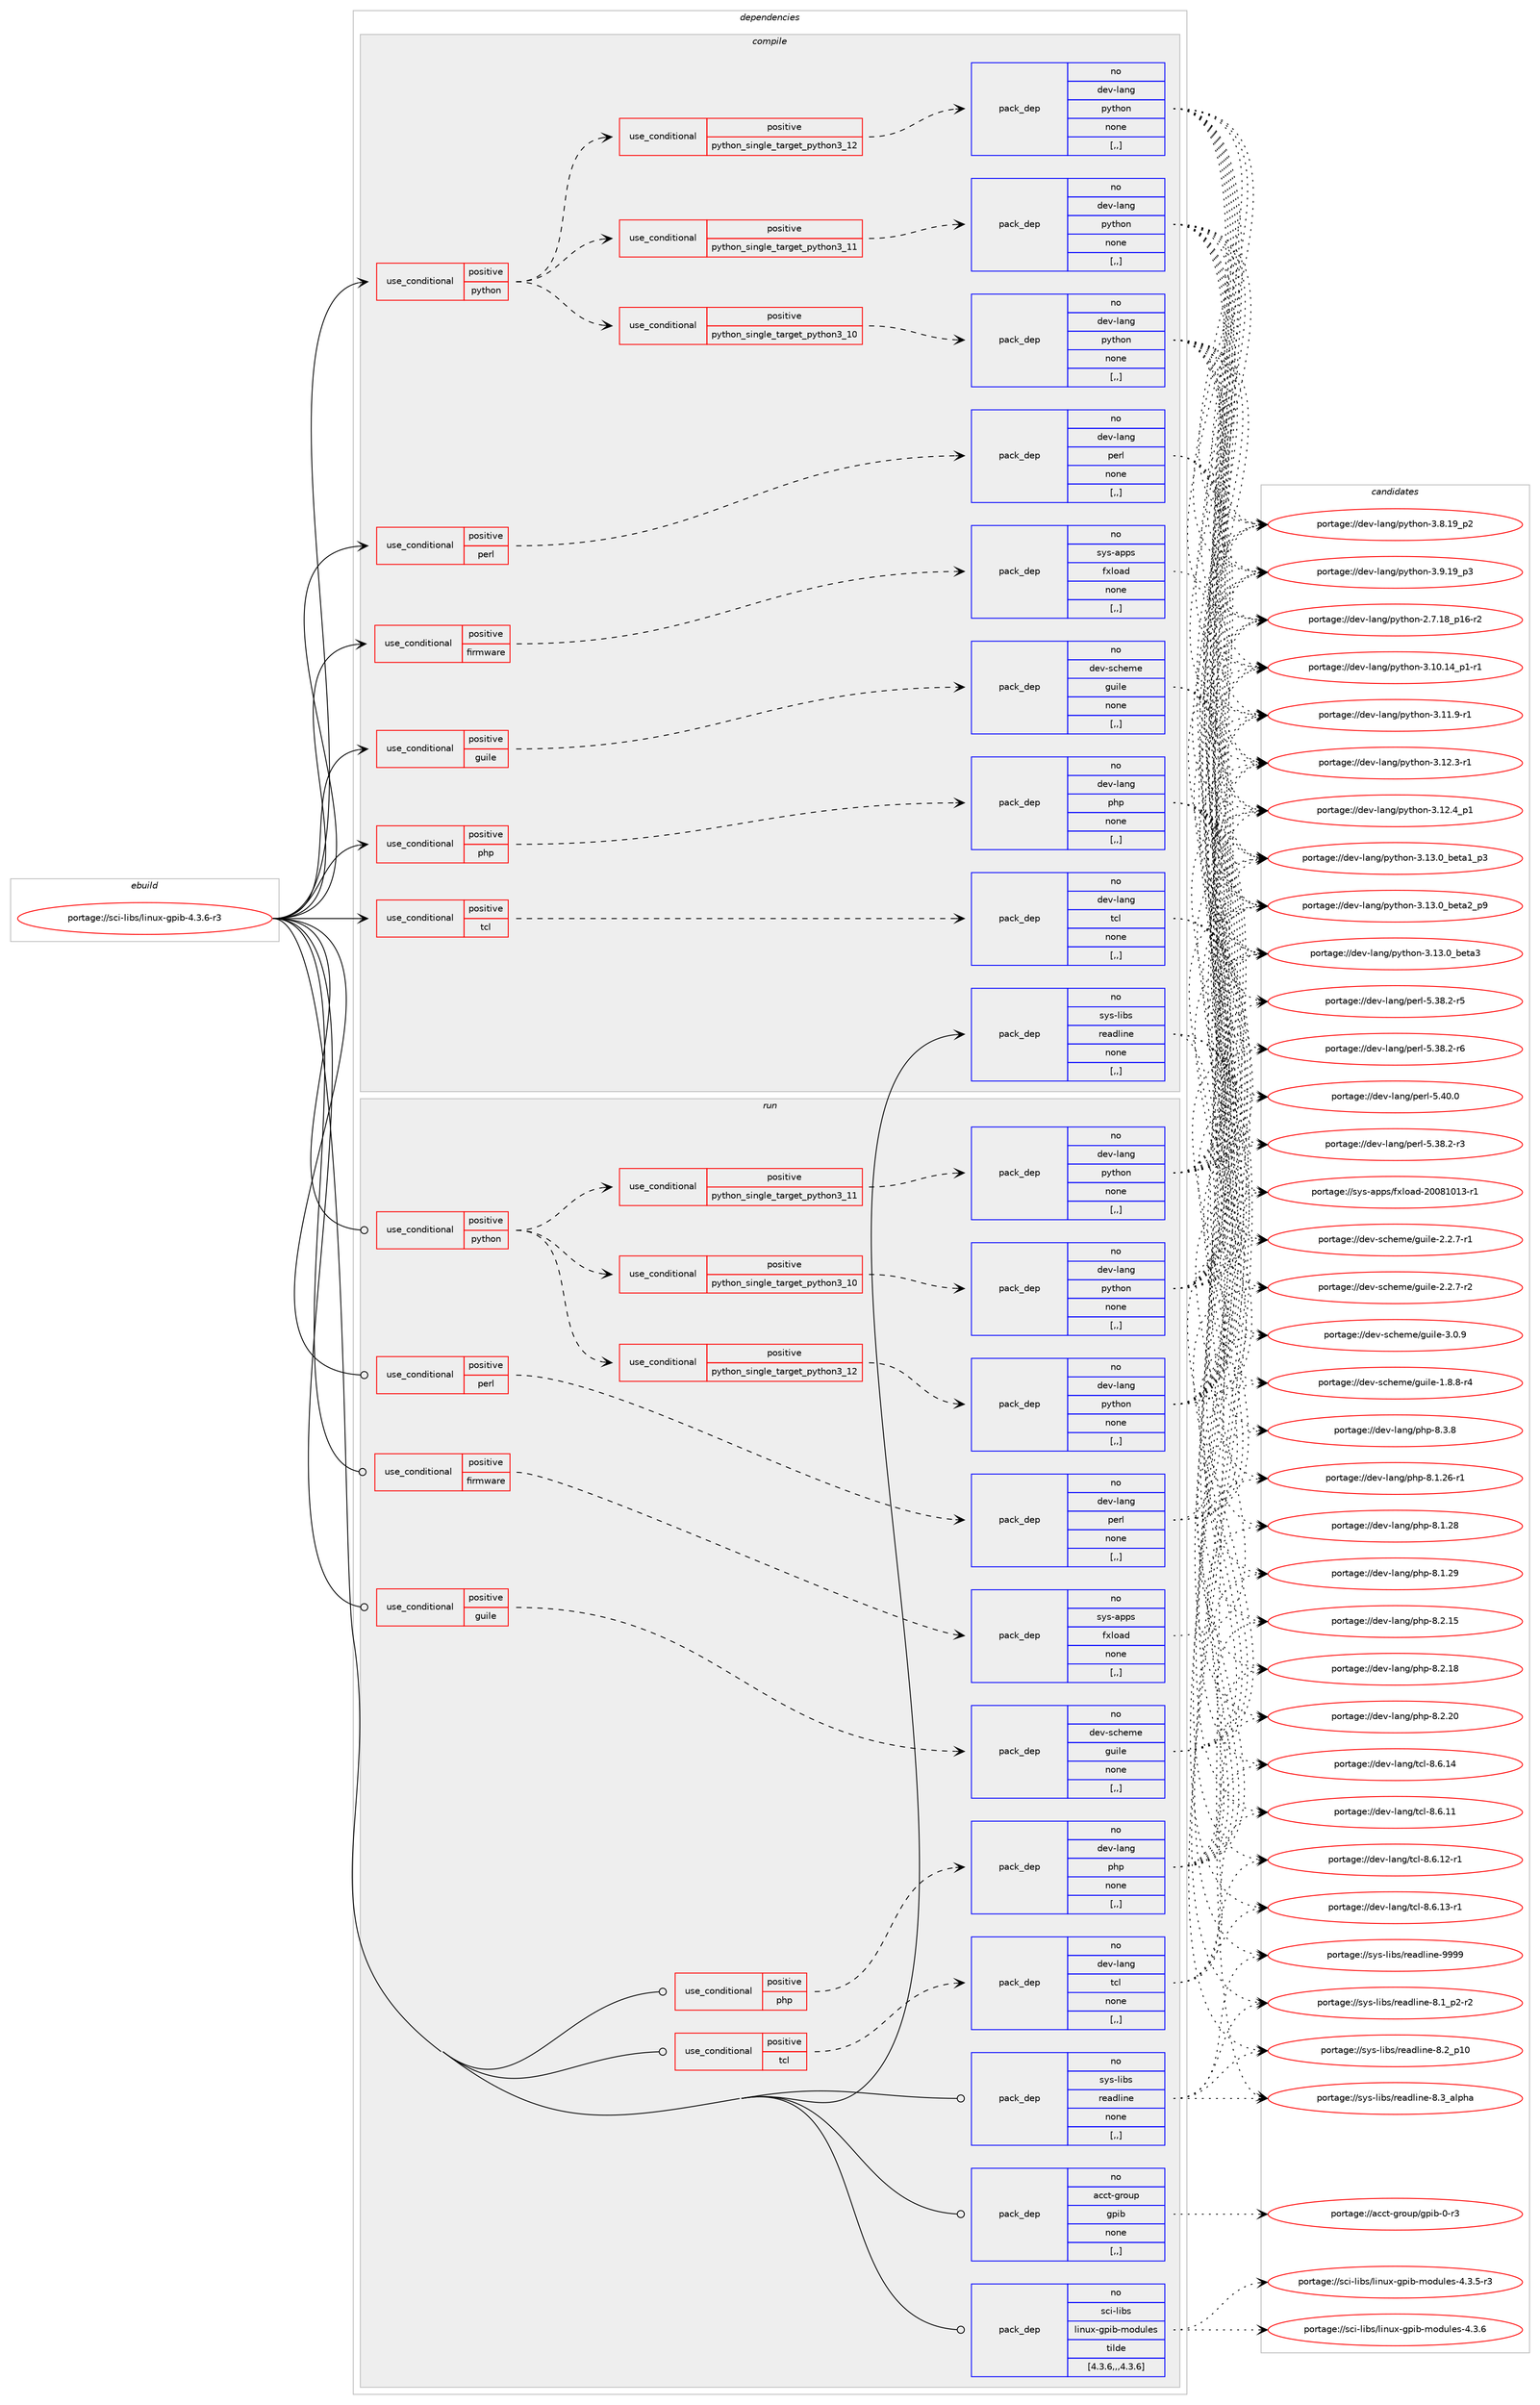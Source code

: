 digraph prolog {

# *************
# Graph options
# *************

newrank=true;
concentrate=true;
compound=true;
graph [rankdir=LR,fontname=Helvetica,fontsize=10,ranksep=1.5];#, ranksep=2.5, nodesep=0.2];
edge  [arrowhead=vee];
node  [fontname=Helvetica,fontsize=10];

# **********
# The ebuild
# **********

subgraph cluster_leftcol {
color=gray;
rank=same;
label=<<i>ebuild</i>>;
id [label="portage://sci-libs/linux-gpib-4.3.6-r3", color=red, width=4, href="../sci-libs/linux-gpib-4.3.6-r3.svg"];
}

# ****************
# The dependencies
# ****************

subgraph cluster_midcol {
color=gray;
label=<<i>dependencies</i>>;
subgraph cluster_compile {
fillcolor="#eeeeee";
style=filled;
label=<<i>compile</i>>;
subgraph cond104222 {
dependency394201 [label=<<TABLE BORDER="0" CELLBORDER="1" CELLSPACING="0" CELLPADDING="4"><TR><TD ROWSPAN="3" CELLPADDING="10">use_conditional</TD></TR><TR><TD>positive</TD></TR><TR><TD>firmware</TD></TR></TABLE>>, shape=none, color=red];
subgraph pack287174 {
dependency394202 [label=<<TABLE BORDER="0" CELLBORDER="1" CELLSPACING="0" CELLPADDING="4" WIDTH="220"><TR><TD ROWSPAN="6" CELLPADDING="30">pack_dep</TD></TR><TR><TD WIDTH="110">no</TD></TR><TR><TD>sys-apps</TD></TR><TR><TD>fxload</TD></TR><TR><TD>none</TD></TR><TR><TD>[,,]</TD></TR></TABLE>>, shape=none, color=blue];
}
dependency394201:e -> dependency394202:w [weight=20,style="dashed",arrowhead="vee"];
}
id:e -> dependency394201:w [weight=20,style="solid",arrowhead="vee"];
subgraph cond104223 {
dependency394203 [label=<<TABLE BORDER="0" CELLBORDER="1" CELLSPACING="0" CELLPADDING="4"><TR><TD ROWSPAN="3" CELLPADDING="10">use_conditional</TD></TR><TR><TD>positive</TD></TR><TR><TD>guile</TD></TR></TABLE>>, shape=none, color=red];
subgraph pack287175 {
dependency394204 [label=<<TABLE BORDER="0" CELLBORDER="1" CELLSPACING="0" CELLPADDING="4" WIDTH="220"><TR><TD ROWSPAN="6" CELLPADDING="30">pack_dep</TD></TR><TR><TD WIDTH="110">no</TD></TR><TR><TD>dev-scheme</TD></TR><TR><TD>guile</TD></TR><TR><TD>none</TD></TR><TR><TD>[,,]</TD></TR></TABLE>>, shape=none, color=blue];
}
dependency394203:e -> dependency394204:w [weight=20,style="dashed",arrowhead="vee"];
}
id:e -> dependency394203:w [weight=20,style="solid",arrowhead="vee"];
subgraph cond104224 {
dependency394205 [label=<<TABLE BORDER="0" CELLBORDER="1" CELLSPACING="0" CELLPADDING="4"><TR><TD ROWSPAN="3" CELLPADDING="10">use_conditional</TD></TR><TR><TD>positive</TD></TR><TR><TD>perl</TD></TR></TABLE>>, shape=none, color=red];
subgraph pack287176 {
dependency394206 [label=<<TABLE BORDER="0" CELLBORDER="1" CELLSPACING="0" CELLPADDING="4" WIDTH="220"><TR><TD ROWSPAN="6" CELLPADDING="30">pack_dep</TD></TR><TR><TD WIDTH="110">no</TD></TR><TR><TD>dev-lang</TD></TR><TR><TD>perl</TD></TR><TR><TD>none</TD></TR><TR><TD>[,,]</TD></TR></TABLE>>, shape=none, color=blue];
}
dependency394205:e -> dependency394206:w [weight=20,style="dashed",arrowhead="vee"];
}
id:e -> dependency394205:w [weight=20,style="solid",arrowhead="vee"];
subgraph cond104225 {
dependency394207 [label=<<TABLE BORDER="0" CELLBORDER="1" CELLSPACING="0" CELLPADDING="4"><TR><TD ROWSPAN="3" CELLPADDING="10">use_conditional</TD></TR><TR><TD>positive</TD></TR><TR><TD>php</TD></TR></TABLE>>, shape=none, color=red];
subgraph pack287177 {
dependency394208 [label=<<TABLE BORDER="0" CELLBORDER="1" CELLSPACING="0" CELLPADDING="4" WIDTH="220"><TR><TD ROWSPAN="6" CELLPADDING="30">pack_dep</TD></TR><TR><TD WIDTH="110">no</TD></TR><TR><TD>dev-lang</TD></TR><TR><TD>php</TD></TR><TR><TD>none</TD></TR><TR><TD>[,,]</TD></TR></TABLE>>, shape=none, color=blue];
}
dependency394207:e -> dependency394208:w [weight=20,style="dashed",arrowhead="vee"];
}
id:e -> dependency394207:w [weight=20,style="solid",arrowhead="vee"];
subgraph cond104226 {
dependency394209 [label=<<TABLE BORDER="0" CELLBORDER="1" CELLSPACING="0" CELLPADDING="4"><TR><TD ROWSPAN="3" CELLPADDING="10">use_conditional</TD></TR><TR><TD>positive</TD></TR><TR><TD>python</TD></TR></TABLE>>, shape=none, color=red];
subgraph cond104227 {
dependency394210 [label=<<TABLE BORDER="0" CELLBORDER="1" CELLSPACING="0" CELLPADDING="4"><TR><TD ROWSPAN="3" CELLPADDING="10">use_conditional</TD></TR><TR><TD>positive</TD></TR><TR><TD>python_single_target_python3_10</TD></TR></TABLE>>, shape=none, color=red];
subgraph pack287178 {
dependency394211 [label=<<TABLE BORDER="0" CELLBORDER="1" CELLSPACING="0" CELLPADDING="4" WIDTH="220"><TR><TD ROWSPAN="6" CELLPADDING="30">pack_dep</TD></TR><TR><TD WIDTH="110">no</TD></TR><TR><TD>dev-lang</TD></TR><TR><TD>python</TD></TR><TR><TD>none</TD></TR><TR><TD>[,,]</TD></TR></TABLE>>, shape=none, color=blue];
}
dependency394210:e -> dependency394211:w [weight=20,style="dashed",arrowhead="vee"];
}
dependency394209:e -> dependency394210:w [weight=20,style="dashed",arrowhead="vee"];
subgraph cond104228 {
dependency394212 [label=<<TABLE BORDER="0" CELLBORDER="1" CELLSPACING="0" CELLPADDING="4"><TR><TD ROWSPAN="3" CELLPADDING="10">use_conditional</TD></TR><TR><TD>positive</TD></TR><TR><TD>python_single_target_python3_11</TD></TR></TABLE>>, shape=none, color=red];
subgraph pack287179 {
dependency394213 [label=<<TABLE BORDER="0" CELLBORDER="1" CELLSPACING="0" CELLPADDING="4" WIDTH="220"><TR><TD ROWSPAN="6" CELLPADDING="30">pack_dep</TD></TR><TR><TD WIDTH="110">no</TD></TR><TR><TD>dev-lang</TD></TR><TR><TD>python</TD></TR><TR><TD>none</TD></TR><TR><TD>[,,]</TD></TR></TABLE>>, shape=none, color=blue];
}
dependency394212:e -> dependency394213:w [weight=20,style="dashed",arrowhead="vee"];
}
dependency394209:e -> dependency394212:w [weight=20,style="dashed",arrowhead="vee"];
subgraph cond104229 {
dependency394214 [label=<<TABLE BORDER="0" CELLBORDER="1" CELLSPACING="0" CELLPADDING="4"><TR><TD ROWSPAN="3" CELLPADDING="10">use_conditional</TD></TR><TR><TD>positive</TD></TR><TR><TD>python_single_target_python3_12</TD></TR></TABLE>>, shape=none, color=red];
subgraph pack287180 {
dependency394215 [label=<<TABLE BORDER="0" CELLBORDER="1" CELLSPACING="0" CELLPADDING="4" WIDTH="220"><TR><TD ROWSPAN="6" CELLPADDING="30">pack_dep</TD></TR><TR><TD WIDTH="110">no</TD></TR><TR><TD>dev-lang</TD></TR><TR><TD>python</TD></TR><TR><TD>none</TD></TR><TR><TD>[,,]</TD></TR></TABLE>>, shape=none, color=blue];
}
dependency394214:e -> dependency394215:w [weight=20,style="dashed",arrowhead="vee"];
}
dependency394209:e -> dependency394214:w [weight=20,style="dashed",arrowhead="vee"];
}
id:e -> dependency394209:w [weight=20,style="solid",arrowhead="vee"];
subgraph cond104230 {
dependency394216 [label=<<TABLE BORDER="0" CELLBORDER="1" CELLSPACING="0" CELLPADDING="4"><TR><TD ROWSPAN="3" CELLPADDING="10">use_conditional</TD></TR><TR><TD>positive</TD></TR><TR><TD>tcl</TD></TR></TABLE>>, shape=none, color=red];
subgraph pack287181 {
dependency394217 [label=<<TABLE BORDER="0" CELLBORDER="1" CELLSPACING="0" CELLPADDING="4" WIDTH="220"><TR><TD ROWSPAN="6" CELLPADDING="30">pack_dep</TD></TR><TR><TD WIDTH="110">no</TD></TR><TR><TD>dev-lang</TD></TR><TR><TD>tcl</TD></TR><TR><TD>none</TD></TR><TR><TD>[,,]</TD></TR></TABLE>>, shape=none, color=blue];
}
dependency394216:e -> dependency394217:w [weight=20,style="dashed",arrowhead="vee"];
}
id:e -> dependency394216:w [weight=20,style="solid",arrowhead="vee"];
subgraph pack287182 {
dependency394218 [label=<<TABLE BORDER="0" CELLBORDER="1" CELLSPACING="0" CELLPADDING="4" WIDTH="220"><TR><TD ROWSPAN="6" CELLPADDING="30">pack_dep</TD></TR><TR><TD WIDTH="110">no</TD></TR><TR><TD>sys-libs</TD></TR><TR><TD>readline</TD></TR><TR><TD>none</TD></TR><TR><TD>[,,]</TD></TR></TABLE>>, shape=none, color=blue];
}
id:e -> dependency394218:w [weight=20,style="solid",arrowhead="vee"];
}
subgraph cluster_compileandrun {
fillcolor="#eeeeee";
style=filled;
label=<<i>compile and run</i>>;
}
subgraph cluster_run {
fillcolor="#eeeeee";
style=filled;
label=<<i>run</i>>;
subgraph cond104231 {
dependency394219 [label=<<TABLE BORDER="0" CELLBORDER="1" CELLSPACING="0" CELLPADDING="4"><TR><TD ROWSPAN="3" CELLPADDING="10">use_conditional</TD></TR><TR><TD>positive</TD></TR><TR><TD>firmware</TD></TR></TABLE>>, shape=none, color=red];
subgraph pack287183 {
dependency394220 [label=<<TABLE BORDER="0" CELLBORDER="1" CELLSPACING="0" CELLPADDING="4" WIDTH="220"><TR><TD ROWSPAN="6" CELLPADDING="30">pack_dep</TD></TR><TR><TD WIDTH="110">no</TD></TR><TR><TD>sys-apps</TD></TR><TR><TD>fxload</TD></TR><TR><TD>none</TD></TR><TR><TD>[,,]</TD></TR></TABLE>>, shape=none, color=blue];
}
dependency394219:e -> dependency394220:w [weight=20,style="dashed",arrowhead="vee"];
}
id:e -> dependency394219:w [weight=20,style="solid",arrowhead="odot"];
subgraph cond104232 {
dependency394221 [label=<<TABLE BORDER="0" CELLBORDER="1" CELLSPACING="0" CELLPADDING="4"><TR><TD ROWSPAN="3" CELLPADDING="10">use_conditional</TD></TR><TR><TD>positive</TD></TR><TR><TD>guile</TD></TR></TABLE>>, shape=none, color=red];
subgraph pack287184 {
dependency394222 [label=<<TABLE BORDER="0" CELLBORDER="1" CELLSPACING="0" CELLPADDING="4" WIDTH="220"><TR><TD ROWSPAN="6" CELLPADDING="30">pack_dep</TD></TR><TR><TD WIDTH="110">no</TD></TR><TR><TD>dev-scheme</TD></TR><TR><TD>guile</TD></TR><TR><TD>none</TD></TR><TR><TD>[,,]</TD></TR></TABLE>>, shape=none, color=blue];
}
dependency394221:e -> dependency394222:w [weight=20,style="dashed",arrowhead="vee"];
}
id:e -> dependency394221:w [weight=20,style="solid",arrowhead="odot"];
subgraph cond104233 {
dependency394223 [label=<<TABLE BORDER="0" CELLBORDER="1" CELLSPACING="0" CELLPADDING="4"><TR><TD ROWSPAN="3" CELLPADDING="10">use_conditional</TD></TR><TR><TD>positive</TD></TR><TR><TD>perl</TD></TR></TABLE>>, shape=none, color=red];
subgraph pack287185 {
dependency394224 [label=<<TABLE BORDER="0" CELLBORDER="1" CELLSPACING="0" CELLPADDING="4" WIDTH="220"><TR><TD ROWSPAN="6" CELLPADDING="30">pack_dep</TD></TR><TR><TD WIDTH="110">no</TD></TR><TR><TD>dev-lang</TD></TR><TR><TD>perl</TD></TR><TR><TD>none</TD></TR><TR><TD>[,,]</TD></TR></TABLE>>, shape=none, color=blue];
}
dependency394223:e -> dependency394224:w [weight=20,style="dashed",arrowhead="vee"];
}
id:e -> dependency394223:w [weight=20,style="solid",arrowhead="odot"];
subgraph cond104234 {
dependency394225 [label=<<TABLE BORDER="0" CELLBORDER="1" CELLSPACING="0" CELLPADDING="4"><TR><TD ROWSPAN="3" CELLPADDING="10">use_conditional</TD></TR><TR><TD>positive</TD></TR><TR><TD>php</TD></TR></TABLE>>, shape=none, color=red];
subgraph pack287186 {
dependency394226 [label=<<TABLE BORDER="0" CELLBORDER="1" CELLSPACING="0" CELLPADDING="4" WIDTH="220"><TR><TD ROWSPAN="6" CELLPADDING="30">pack_dep</TD></TR><TR><TD WIDTH="110">no</TD></TR><TR><TD>dev-lang</TD></TR><TR><TD>php</TD></TR><TR><TD>none</TD></TR><TR><TD>[,,]</TD></TR></TABLE>>, shape=none, color=blue];
}
dependency394225:e -> dependency394226:w [weight=20,style="dashed",arrowhead="vee"];
}
id:e -> dependency394225:w [weight=20,style="solid",arrowhead="odot"];
subgraph cond104235 {
dependency394227 [label=<<TABLE BORDER="0" CELLBORDER="1" CELLSPACING="0" CELLPADDING="4"><TR><TD ROWSPAN="3" CELLPADDING="10">use_conditional</TD></TR><TR><TD>positive</TD></TR><TR><TD>python</TD></TR></TABLE>>, shape=none, color=red];
subgraph cond104236 {
dependency394228 [label=<<TABLE BORDER="0" CELLBORDER="1" CELLSPACING="0" CELLPADDING="4"><TR><TD ROWSPAN="3" CELLPADDING="10">use_conditional</TD></TR><TR><TD>positive</TD></TR><TR><TD>python_single_target_python3_10</TD></TR></TABLE>>, shape=none, color=red];
subgraph pack287187 {
dependency394229 [label=<<TABLE BORDER="0" CELLBORDER="1" CELLSPACING="0" CELLPADDING="4" WIDTH="220"><TR><TD ROWSPAN="6" CELLPADDING="30">pack_dep</TD></TR><TR><TD WIDTH="110">no</TD></TR><TR><TD>dev-lang</TD></TR><TR><TD>python</TD></TR><TR><TD>none</TD></TR><TR><TD>[,,]</TD></TR></TABLE>>, shape=none, color=blue];
}
dependency394228:e -> dependency394229:w [weight=20,style="dashed",arrowhead="vee"];
}
dependency394227:e -> dependency394228:w [weight=20,style="dashed",arrowhead="vee"];
subgraph cond104237 {
dependency394230 [label=<<TABLE BORDER="0" CELLBORDER="1" CELLSPACING="0" CELLPADDING="4"><TR><TD ROWSPAN="3" CELLPADDING="10">use_conditional</TD></TR><TR><TD>positive</TD></TR><TR><TD>python_single_target_python3_11</TD></TR></TABLE>>, shape=none, color=red];
subgraph pack287188 {
dependency394231 [label=<<TABLE BORDER="0" CELLBORDER="1" CELLSPACING="0" CELLPADDING="4" WIDTH="220"><TR><TD ROWSPAN="6" CELLPADDING="30">pack_dep</TD></TR><TR><TD WIDTH="110">no</TD></TR><TR><TD>dev-lang</TD></TR><TR><TD>python</TD></TR><TR><TD>none</TD></TR><TR><TD>[,,]</TD></TR></TABLE>>, shape=none, color=blue];
}
dependency394230:e -> dependency394231:w [weight=20,style="dashed",arrowhead="vee"];
}
dependency394227:e -> dependency394230:w [weight=20,style="dashed",arrowhead="vee"];
subgraph cond104238 {
dependency394232 [label=<<TABLE BORDER="0" CELLBORDER="1" CELLSPACING="0" CELLPADDING="4"><TR><TD ROWSPAN="3" CELLPADDING="10">use_conditional</TD></TR><TR><TD>positive</TD></TR><TR><TD>python_single_target_python3_12</TD></TR></TABLE>>, shape=none, color=red];
subgraph pack287189 {
dependency394233 [label=<<TABLE BORDER="0" CELLBORDER="1" CELLSPACING="0" CELLPADDING="4" WIDTH="220"><TR><TD ROWSPAN="6" CELLPADDING="30">pack_dep</TD></TR><TR><TD WIDTH="110">no</TD></TR><TR><TD>dev-lang</TD></TR><TR><TD>python</TD></TR><TR><TD>none</TD></TR><TR><TD>[,,]</TD></TR></TABLE>>, shape=none, color=blue];
}
dependency394232:e -> dependency394233:w [weight=20,style="dashed",arrowhead="vee"];
}
dependency394227:e -> dependency394232:w [weight=20,style="dashed",arrowhead="vee"];
}
id:e -> dependency394227:w [weight=20,style="solid",arrowhead="odot"];
subgraph cond104239 {
dependency394234 [label=<<TABLE BORDER="0" CELLBORDER="1" CELLSPACING="0" CELLPADDING="4"><TR><TD ROWSPAN="3" CELLPADDING="10">use_conditional</TD></TR><TR><TD>positive</TD></TR><TR><TD>tcl</TD></TR></TABLE>>, shape=none, color=red];
subgraph pack287190 {
dependency394235 [label=<<TABLE BORDER="0" CELLBORDER="1" CELLSPACING="0" CELLPADDING="4" WIDTH="220"><TR><TD ROWSPAN="6" CELLPADDING="30">pack_dep</TD></TR><TR><TD WIDTH="110">no</TD></TR><TR><TD>dev-lang</TD></TR><TR><TD>tcl</TD></TR><TR><TD>none</TD></TR><TR><TD>[,,]</TD></TR></TABLE>>, shape=none, color=blue];
}
dependency394234:e -> dependency394235:w [weight=20,style="dashed",arrowhead="vee"];
}
id:e -> dependency394234:w [weight=20,style="solid",arrowhead="odot"];
subgraph pack287191 {
dependency394236 [label=<<TABLE BORDER="0" CELLBORDER="1" CELLSPACING="0" CELLPADDING="4" WIDTH="220"><TR><TD ROWSPAN="6" CELLPADDING="30">pack_dep</TD></TR><TR><TD WIDTH="110">no</TD></TR><TR><TD>acct-group</TD></TR><TR><TD>gpib</TD></TR><TR><TD>none</TD></TR><TR><TD>[,,]</TD></TR></TABLE>>, shape=none, color=blue];
}
id:e -> dependency394236:w [weight=20,style="solid",arrowhead="odot"];
subgraph pack287192 {
dependency394237 [label=<<TABLE BORDER="0" CELLBORDER="1" CELLSPACING="0" CELLPADDING="4" WIDTH="220"><TR><TD ROWSPAN="6" CELLPADDING="30">pack_dep</TD></TR><TR><TD WIDTH="110">no</TD></TR><TR><TD>sci-libs</TD></TR><TR><TD>linux-gpib-modules</TD></TR><TR><TD>tilde</TD></TR><TR><TD>[4.3.6,,,4.3.6]</TD></TR></TABLE>>, shape=none, color=blue];
}
id:e -> dependency394237:w [weight=20,style="solid",arrowhead="odot"];
subgraph pack287193 {
dependency394238 [label=<<TABLE BORDER="0" CELLBORDER="1" CELLSPACING="0" CELLPADDING="4" WIDTH="220"><TR><TD ROWSPAN="6" CELLPADDING="30">pack_dep</TD></TR><TR><TD WIDTH="110">no</TD></TR><TR><TD>sys-libs</TD></TR><TR><TD>readline</TD></TR><TR><TD>none</TD></TR><TR><TD>[,,]</TD></TR></TABLE>>, shape=none, color=blue];
}
id:e -> dependency394238:w [weight=20,style="solid",arrowhead="odot"];
}
}

# **************
# The candidates
# **************

subgraph cluster_choices {
rank=same;
color=gray;
label=<<i>candidates</i>>;

subgraph choice287174 {
color=black;
nodesep=1;
choice115121115459711211211547102120108111971004550484856494849514511449 [label="portage://sys-apps/fxload-20081013-r1", color=red, width=4,href="../sys-apps/fxload-20081013-r1.svg"];
dependency394202:e -> choice115121115459711211211547102120108111971004550484856494849514511449:w [style=dotted,weight="100"];
}
subgraph choice287175 {
color=black;
nodesep=1;
choice1001011184511599104101109101471031171051081014549465646564511452 [label="portage://dev-scheme/guile-1.8.8-r4", color=red, width=4,href="../dev-scheme/guile-1.8.8-r4.svg"];
choice1001011184511599104101109101471031171051081014550465046554511449 [label="portage://dev-scheme/guile-2.2.7-r1", color=red, width=4,href="../dev-scheme/guile-2.2.7-r1.svg"];
choice1001011184511599104101109101471031171051081014550465046554511450 [label="portage://dev-scheme/guile-2.2.7-r2", color=red, width=4,href="../dev-scheme/guile-2.2.7-r2.svg"];
choice100101118451159910410110910147103117105108101455146484657 [label="portage://dev-scheme/guile-3.0.9", color=red, width=4,href="../dev-scheme/guile-3.0.9.svg"];
dependency394204:e -> choice1001011184511599104101109101471031171051081014549465646564511452:w [style=dotted,weight="100"];
dependency394204:e -> choice1001011184511599104101109101471031171051081014550465046554511449:w [style=dotted,weight="100"];
dependency394204:e -> choice1001011184511599104101109101471031171051081014550465046554511450:w [style=dotted,weight="100"];
dependency394204:e -> choice100101118451159910410110910147103117105108101455146484657:w [style=dotted,weight="100"];
}
subgraph choice287176 {
color=black;
nodesep=1;
choice100101118451089711010347112101114108455346515646504511451 [label="portage://dev-lang/perl-5.38.2-r3", color=red, width=4,href="../dev-lang/perl-5.38.2-r3.svg"];
choice100101118451089711010347112101114108455346515646504511453 [label="portage://dev-lang/perl-5.38.2-r5", color=red, width=4,href="../dev-lang/perl-5.38.2-r5.svg"];
choice100101118451089711010347112101114108455346515646504511454 [label="portage://dev-lang/perl-5.38.2-r6", color=red, width=4,href="../dev-lang/perl-5.38.2-r6.svg"];
choice10010111845108971101034711210111410845534652484648 [label="portage://dev-lang/perl-5.40.0", color=red, width=4,href="../dev-lang/perl-5.40.0.svg"];
dependency394206:e -> choice100101118451089711010347112101114108455346515646504511451:w [style=dotted,weight="100"];
dependency394206:e -> choice100101118451089711010347112101114108455346515646504511453:w [style=dotted,weight="100"];
dependency394206:e -> choice100101118451089711010347112101114108455346515646504511454:w [style=dotted,weight="100"];
dependency394206:e -> choice10010111845108971101034711210111410845534652484648:w [style=dotted,weight="100"];
}
subgraph choice287177 {
color=black;
nodesep=1;
choice100101118451089711010347112104112455646494650544511449 [label="portage://dev-lang/php-8.1.26-r1", color=red, width=4,href="../dev-lang/php-8.1.26-r1.svg"];
choice10010111845108971101034711210411245564649465056 [label="portage://dev-lang/php-8.1.28", color=red, width=4,href="../dev-lang/php-8.1.28.svg"];
choice10010111845108971101034711210411245564649465057 [label="portage://dev-lang/php-8.1.29", color=red, width=4,href="../dev-lang/php-8.1.29.svg"];
choice10010111845108971101034711210411245564650464953 [label="portage://dev-lang/php-8.2.15", color=red, width=4,href="../dev-lang/php-8.2.15.svg"];
choice10010111845108971101034711210411245564650464956 [label="portage://dev-lang/php-8.2.18", color=red, width=4,href="../dev-lang/php-8.2.18.svg"];
choice10010111845108971101034711210411245564650465048 [label="portage://dev-lang/php-8.2.20", color=red, width=4,href="../dev-lang/php-8.2.20.svg"];
choice100101118451089711010347112104112455646514656 [label="portage://dev-lang/php-8.3.8", color=red, width=4,href="../dev-lang/php-8.3.8.svg"];
dependency394208:e -> choice100101118451089711010347112104112455646494650544511449:w [style=dotted,weight="100"];
dependency394208:e -> choice10010111845108971101034711210411245564649465056:w [style=dotted,weight="100"];
dependency394208:e -> choice10010111845108971101034711210411245564649465057:w [style=dotted,weight="100"];
dependency394208:e -> choice10010111845108971101034711210411245564650464953:w [style=dotted,weight="100"];
dependency394208:e -> choice10010111845108971101034711210411245564650464956:w [style=dotted,weight="100"];
dependency394208:e -> choice10010111845108971101034711210411245564650465048:w [style=dotted,weight="100"];
dependency394208:e -> choice100101118451089711010347112104112455646514656:w [style=dotted,weight="100"];
}
subgraph choice287178 {
color=black;
nodesep=1;
choice100101118451089711010347112121116104111110455046554649569511249544511450 [label="portage://dev-lang/python-2.7.18_p16-r2", color=red, width=4,href="../dev-lang/python-2.7.18_p16-r2.svg"];
choice100101118451089711010347112121116104111110455146494846495295112494511449 [label="portage://dev-lang/python-3.10.14_p1-r1", color=red, width=4,href="../dev-lang/python-3.10.14_p1-r1.svg"];
choice100101118451089711010347112121116104111110455146494946574511449 [label="portage://dev-lang/python-3.11.9-r1", color=red, width=4,href="../dev-lang/python-3.11.9-r1.svg"];
choice100101118451089711010347112121116104111110455146495046514511449 [label="portage://dev-lang/python-3.12.3-r1", color=red, width=4,href="../dev-lang/python-3.12.3-r1.svg"];
choice100101118451089711010347112121116104111110455146495046529511249 [label="portage://dev-lang/python-3.12.4_p1", color=red, width=4,href="../dev-lang/python-3.12.4_p1.svg"];
choice10010111845108971101034711212111610411111045514649514648959810111697499511251 [label="portage://dev-lang/python-3.13.0_beta1_p3", color=red, width=4,href="../dev-lang/python-3.13.0_beta1_p3.svg"];
choice10010111845108971101034711212111610411111045514649514648959810111697509511257 [label="portage://dev-lang/python-3.13.0_beta2_p9", color=red, width=4,href="../dev-lang/python-3.13.0_beta2_p9.svg"];
choice1001011184510897110103471121211161041111104551464951464895981011169751 [label="portage://dev-lang/python-3.13.0_beta3", color=red, width=4,href="../dev-lang/python-3.13.0_beta3.svg"];
choice100101118451089711010347112121116104111110455146564649579511250 [label="portage://dev-lang/python-3.8.19_p2", color=red, width=4,href="../dev-lang/python-3.8.19_p2.svg"];
choice100101118451089711010347112121116104111110455146574649579511251 [label="portage://dev-lang/python-3.9.19_p3", color=red, width=4,href="../dev-lang/python-3.9.19_p3.svg"];
dependency394211:e -> choice100101118451089711010347112121116104111110455046554649569511249544511450:w [style=dotted,weight="100"];
dependency394211:e -> choice100101118451089711010347112121116104111110455146494846495295112494511449:w [style=dotted,weight="100"];
dependency394211:e -> choice100101118451089711010347112121116104111110455146494946574511449:w [style=dotted,weight="100"];
dependency394211:e -> choice100101118451089711010347112121116104111110455146495046514511449:w [style=dotted,weight="100"];
dependency394211:e -> choice100101118451089711010347112121116104111110455146495046529511249:w [style=dotted,weight="100"];
dependency394211:e -> choice10010111845108971101034711212111610411111045514649514648959810111697499511251:w [style=dotted,weight="100"];
dependency394211:e -> choice10010111845108971101034711212111610411111045514649514648959810111697509511257:w [style=dotted,weight="100"];
dependency394211:e -> choice1001011184510897110103471121211161041111104551464951464895981011169751:w [style=dotted,weight="100"];
dependency394211:e -> choice100101118451089711010347112121116104111110455146564649579511250:w [style=dotted,weight="100"];
dependency394211:e -> choice100101118451089711010347112121116104111110455146574649579511251:w [style=dotted,weight="100"];
}
subgraph choice287179 {
color=black;
nodesep=1;
choice100101118451089711010347112121116104111110455046554649569511249544511450 [label="portage://dev-lang/python-2.7.18_p16-r2", color=red, width=4,href="../dev-lang/python-2.7.18_p16-r2.svg"];
choice100101118451089711010347112121116104111110455146494846495295112494511449 [label="portage://dev-lang/python-3.10.14_p1-r1", color=red, width=4,href="../dev-lang/python-3.10.14_p1-r1.svg"];
choice100101118451089711010347112121116104111110455146494946574511449 [label="portage://dev-lang/python-3.11.9-r1", color=red, width=4,href="../dev-lang/python-3.11.9-r1.svg"];
choice100101118451089711010347112121116104111110455146495046514511449 [label="portage://dev-lang/python-3.12.3-r1", color=red, width=4,href="../dev-lang/python-3.12.3-r1.svg"];
choice100101118451089711010347112121116104111110455146495046529511249 [label="portage://dev-lang/python-3.12.4_p1", color=red, width=4,href="../dev-lang/python-3.12.4_p1.svg"];
choice10010111845108971101034711212111610411111045514649514648959810111697499511251 [label="portage://dev-lang/python-3.13.0_beta1_p3", color=red, width=4,href="../dev-lang/python-3.13.0_beta1_p3.svg"];
choice10010111845108971101034711212111610411111045514649514648959810111697509511257 [label="portage://dev-lang/python-3.13.0_beta2_p9", color=red, width=4,href="../dev-lang/python-3.13.0_beta2_p9.svg"];
choice1001011184510897110103471121211161041111104551464951464895981011169751 [label="portage://dev-lang/python-3.13.0_beta3", color=red, width=4,href="../dev-lang/python-3.13.0_beta3.svg"];
choice100101118451089711010347112121116104111110455146564649579511250 [label="portage://dev-lang/python-3.8.19_p2", color=red, width=4,href="../dev-lang/python-3.8.19_p2.svg"];
choice100101118451089711010347112121116104111110455146574649579511251 [label="portage://dev-lang/python-3.9.19_p3", color=red, width=4,href="../dev-lang/python-3.9.19_p3.svg"];
dependency394213:e -> choice100101118451089711010347112121116104111110455046554649569511249544511450:w [style=dotted,weight="100"];
dependency394213:e -> choice100101118451089711010347112121116104111110455146494846495295112494511449:w [style=dotted,weight="100"];
dependency394213:e -> choice100101118451089711010347112121116104111110455146494946574511449:w [style=dotted,weight="100"];
dependency394213:e -> choice100101118451089711010347112121116104111110455146495046514511449:w [style=dotted,weight="100"];
dependency394213:e -> choice100101118451089711010347112121116104111110455146495046529511249:w [style=dotted,weight="100"];
dependency394213:e -> choice10010111845108971101034711212111610411111045514649514648959810111697499511251:w [style=dotted,weight="100"];
dependency394213:e -> choice10010111845108971101034711212111610411111045514649514648959810111697509511257:w [style=dotted,weight="100"];
dependency394213:e -> choice1001011184510897110103471121211161041111104551464951464895981011169751:w [style=dotted,weight="100"];
dependency394213:e -> choice100101118451089711010347112121116104111110455146564649579511250:w [style=dotted,weight="100"];
dependency394213:e -> choice100101118451089711010347112121116104111110455146574649579511251:w [style=dotted,weight="100"];
}
subgraph choice287180 {
color=black;
nodesep=1;
choice100101118451089711010347112121116104111110455046554649569511249544511450 [label="portage://dev-lang/python-2.7.18_p16-r2", color=red, width=4,href="../dev-lang/python-2.7.18_p16-r2.svg"];
choice100101118451089711010347112121116104111110455146494846495295112494511449 [label="portage://dev-lang/python-3.10.14_p1-r1", color=red, width=4,href="../dev-lang/python-3.10.14_p1-r1.svg"];
choice100101118451089711010347112121116104111110455146494946574511449 [label="portage://dev-lang/python-3.11.9-r1", color=red, width=4,href="../dev-lang/python-3.11.9-r1.svg"];
choice100101118451089711010347112121116104111110455146495046514511449 [label="portage://dev-lang/python-3.12.3-r1", color=red, width=4,href="../dev-lang/python-3.12.3-r1.svg"];
choice100101118451089711010347112121116104111110455146495046529511249 [label="portage://dev-lang/python-3.12.4_p1", color=red, width=4,href="../dev-lang/python-3.12.4_p1.svg"];
choice10010111845108971101034711212111610411111045514649514648959810111697499511251 [label="portage://dev-lang/python-3.13.0_beta1_p3", color=red, width=4,href="../dev-lang/python-3.13.0_beta1_p3.svg"];
choice10010111845108971101034711212111610411111045514649514648959810111697509511257 [label="portage://dev-lang/python-3.13.0_beta2_p9", color=red, width=4,href="../dev-lang/python-3.13.0_beta2_p9.svg"];
choice1001011184510897110103471121211161041111104551464951464895981011169751 [label="portage://dev-lang/python-3.13.0_beta3", color=red, width=4,href="../dev-lang/python-3.13.0_beta3.svg"];
choice100101118451089711010347112121116104111110455146564649579511250 [label="portage://dev-lang/python-3.8.19_p2", color=red, width=4,href="../dev-lang/python-3.8.19_p2.svg"];
choice100101118451089711010347112121116104111110455146574649579511251 [label="portage://dev-lang/python-3.9.19_p3", color=red, width=4,href="../dev-lang/python-3.9.19_p3.svg"];
dependency394215:e -> choice100101118451089711010347112121116104111110455046554649569511249544511450:w [style=dotted,weight="100"];
dependency394215:e -> choice100101118451089711010347112121116104111110455146494846495295112494511449:w [style=dotted,weight="100"];
dependency394215:e -> choice100101118451089711010347112121116104111110455146494946574511449:w [style=dotted,weight="100"];
dependency394215:e -> choice100101118451089711010347112121116104111110455146495046514511449:w [style=dotted,weight="100"];
dependency394215:e -> choice100101118451089711010347112121116104111110455146495046529511249:w [style=dotted,weight="100"];
dependency394215:e -> choice10010111845108971101034711212111610411111045514649514648959810111697499511251:w [style=dotted,weight="100"];
dependency394215:e -> choice10010111845108971101034711212111610411111045514649514648959810111697509511257:w [style=dotted,weight="100"];
dependency394215:e -> choice1001011184510897110103471121211161041111104551464951464895981011169751:w [style=dotted,weight="100"];
dependency394215:e -> choice100101118451089711010347112121116104111110455146564649579511250:w [style=dotted,weight="100"];
dependency394215:e -> choice100101118451089711010347112121116104111110455146574649579511251:w [style=dotted,weight="100"];
}
subgraph choice287181 {
color=black;
nodesep=1;
choice1001011184510897110103471169910845564654464949 [label="portage://dev-lang/tcl-8.6.11", color=red, width=4,href="../dev-lang/tcl-8.6.11.svg"];
choice10010111845108971101034711699108455646544649504511449 [label="portage://dev-lang/tcl-8.6.12-r1", color=red, width=4,href="../dev-lang/tcl-8.6.12-r1.svg"];
choice10010111845108971101034711699108455646544649514511449 [label="portage://dev-lang/tcl-8.6.13-r1", color=red, width=4,href="../dev-lang/tcl-8.6.13-r1.svg"];
choice1001011184510897110103471169910845564654464952 [label="portage://dev-lang/tcl-8.6.14", color=red, width=4,href="../dev-lang/tcl-8.6.14.svg"];
dependency394217:e -> choice1001011184510897110103471169910845564654464949:w [style=dotted,weight="100"];
dependency394217:e -> choice10010111845108971101034711699108455646544649504511449:w [style=dotted,weight="100"];
dependency394217:e -> choice10010111845108971101034711699108455646544649514511449:w [style=dotted,weight="100"];
dependency394217:e -> choice1001011184510897110103471169910845564654464952:w [style=dotted,weight="100"];
}
subgraph choice287182 {
color=black;
nodesep=1;
choice115121115451081059811547114101971001081051101014556464995112504511450 [label="portage://sys-libs/readline-8.1_p2-r2", color=red, width=4,href="../sys-libs/readline-8.1_p2-r2.svg"];
choice1151211154510810598115471141019710010810511010145564650951124948 [label="portage://sys-libs/readline-8.2_p10", color=red, width=4,href="../sys-libs/readline-8.2_p10.svg"];
choice1151211154510810598115471141019710010810511010145564651959710811210497 [label="portage://sys-libs/readline-8.3_alpha", color=red, width=4,href="../sys-libs/readline-8.3_alpha.svg"];
choice115121115451081059811547114101971001081051101014557575757 [label="portage://sys-libs/readline-9999", color=red, width=4,href="../sys-libs/readline-9999.svg"];
dependency394218:e -> choice115121115451081059811547114101971001081051101014556464995112504511450:w [style=dotted,weight="100"];
dependency394218:e -> choice1151211154510810598115471141019710010810511010145564650951124948:w [style=dotted,weight="100"];
dependency394218:e -> choice1151211154510810598115471141019710010810511010145564651959710811210497:w [style=dotted,weight="100"];
dependency394218:e -> choice115121115451081059811547114101971001081051101014557575757:w [style=dotted,weight="100"];
}
subgraph choice287183 {
color=black;
nodesep=1;
choice115121115459711211211547102120108111971004550484856494849514511449 [label="portage://sys-apps/fxload-20081013-r1", color=red, width=4,href="../sys-apps/fxload-20081013-r1.svg"];
dependency394220:e -> choice115121115459711211211547102120108111971004550484856494849514511449:w [style=dotted,weight="100"];
}
subgraph choice287184 {
color=black;
nodesep=1;
choice1001011184511599104101109101471031171051081014549465646564511452 [label="portage://dev-scheme/guile-1.8.8-r4", color=red, width=4,href="../dev-scheme/guile-1.8.8-r4.svg"];
choice1001011184511599104101109101471031171051081014550465046554511449 [label="portage://dev-scheme/guile-2.2.7-r1", color=red, width=4,href="../dev-scheme/guile-2.2.7-r1.svg"];
choice1001011184511599104101109101471031171051081014550465046554511450 [label="portage://dev-scheme/guile-2.2.7-r2", color=red, width=4,href="../dev-scheme/guile-2.2.7-r2.svg"];
choice100101118451159910410110910147103117105108101455146484657 [label="portage://dev-scheme/guile-3.0.9", color=red, width=4,href="../dev-scheme/guile-3.0.9.svg"];
dependency394222:e -> choice1001011184511599104101109101471031171051081014549465646564511452:w [style=dotted,weight="100"];
dependency394222:e -> choice1001011184511599104101109101471031171051081014550465046554511449:w [style=dotted,weight="100"];
dependency394222:e -> choice1001011184511599104101109101471031171051081014550465046554511450:w [style=dotted,weight="100"];
dependency394222:e -> choice100101118451159910410110910147103117105108101455146484657:w [style=dotted,weight="100"];
}
subgraph choice287185 {
color=black;
nodesep=1;
choice100101118451089711010347112101114108455346515646504511451 [label="portage://dev-lang/perl-5.38.2-r3", color=red, width=4,href="../dev-lang/perl-5.38.2-r3.svg"];
choice100101118451089711010347112101114108455346515646504511453 [label="portage://dev-lang/perl-5.38.2-r5", color=red, width=4,href="../dev-lang/perl-5.38.2-r5.svg"];
choice100101118451089711010347112101114108455346515646504511454 [label="portage://dev-lang/perl-5.38.2-r6", color=red, width=4,href="../dev-lang/perl-5.38.2-r6.svg"];
choice10010111845108971101034711210111410845534652484648 [label="portage://dev-lang/perl-5.40.0", color=red, width=4,href="../dev-lang/perl-5.40.0.svg"];
dependency394224:e -> choice100101118451089711010347112101114108455346515646504511451:w [style=dotted,weight="100"];
dependency394224:e -> choice100101118451089711010347112101114108455346515646504511453:w [style=dotted,weight="100"];
dependency394224:e -> choice100101118451089711010347112101114108455346515646504511454:w [style=dotted,weight="100"];
dependency394224:e -> choice10010111845108971101034711210111410845534652484648:w [style=dotted,weight="100"];
}
subgraph choice287186 {
color=black;
nodesep=1;
choice100101118451089711010347112104112455646494650544511449 [label="portage://dev-lang/php-8.1.26-r1", color=red, width=4,href="../dev-lang/php-8.1.26-r1.svg"];
choice10010111845108971101034711210411245564649465056 [label="portage://dev-lang/php-8.1.28", color=red, width=4,href="../dev-lang/php-8.1.28.svg"];
choice10010111845108971101034711210411245564649465057 [label="portage://dev-lang/php-8.1.29", color=red, width=4,href="../dev-lang/php-8.1.29.svg"];
choice10010111845108971101034711210411245564650464953 [label="portage://dev-lang/php-8.2.15", color=red, width=4,href="../dev-lang/php-8.2.15.svg"];
choice10010111845108971101034711210411245564650464956 [label="portage://dev-lang/php-8.2.18", color=red, width=4,href="../dev-lang/php-8.2.18.svg"];
choice10010111845108971101034711210411245564650465048 [label="portage://dev-lang/php-8.2.20", color=red, width=4,href="../dev-lang/php-8.2.20.svg"];
choice100101118451089711010347112104112455646514656 [label="portage://dev-lang/php-8.3.8", color=red, width=4,href="../dev-lang/php-8.3.8.svg"];
dependency394226:e -> choice100101118451089711010347112104112455646494650544511449:w [style=dotted,weight="100"];
dependency394226:e -> choice10010111845108971101034711210411245564649465056:w [style=dotted,weight="100"];
dependency394226:e -> choice10010111845108971101034711210411245564649465057:w [style=dotted,weight="100"];
dependency394226:e -> choice10010111845108971101034711210411245564650464953:w [style=dotted,weight="100"];
dependency394226:e -> choice10010111845108971101034711210411245564650464956:w [style=dotted,weight="100"];
dependency394226:e -> choice10010111845108971101034711210411245564650465048:w [style=dotted,weight="100"];
dependency394226:e -> choice100101118451089711010347112104112455646514656:w [style=dotted,weight="100"];
}
subgraph choice287187 {
color=black;
nodesep=1;
choice100101118451089711010347112121116104111110455046554649569511249544511450 [label="portage://dev-lang/python-2.7.18_p16-r2", color=red, width=4,href="../dev-lang/python-2.7.18_p16-r2.svg"];
choice100101118451089711010347112121116104111110455146494846495295112494511449 [label="portage://dev-lang/python-3.10.14_p1-r1", color=red, width=4,href="../dev-lang/python-3.10.14_p1-r1.svg"];
choice100101118451089711010347112121116104111110455146494946574511449 [label="portage://dev-lang/python-3.11.9-r1", color=red, width=4,href="../dev-lang/python-3.11.9-r1.svg"];
choice100101118451089711010347112121116104111110455146495046514511449 [label="portage://dev-lang/python-3.12.3-r1", color=red, width=4,href="../dev-lang/python-3.12.3-r1.svg"];
choice100101118451089711010347112121116104111110455146495046529511249 [label="portage://dev-lang/python-3.12.4_p1", color=red, width=4,href="../dev-lang/python-3.12.4_p1.svg"];
choice10010111845108971101034711212111610411111045514649514648959810111697499511251 [label="portage://dev-lang/python-3.13.0_beta1_p3", color=red, width=4,href="../dev-lang/python-3.13.0_beta1_p3.svg"];
choice10010111845108971101034711212111610411111045514649514648959810111697509511257 [label="portage://dev-lang/python-3.13.0_beta2_p9", color=red, width=4,href="../dev-lang/python-3.13.0_beta2_p9.svg"];
choice1001011184510897110103471121211161041111104551464951464895981011169751 [label="portage://dev-lang/python-3.13.0_beta3", color=red, width=4,href="../dev-lang/python-3.13.0_beta3.svg"];
choice100101118451089711010347112121116104111110455146564649579511250 [label="portage://dev-lang/python-3.8.19_p2", color=red, width=4,href="../dev-lang/python-3.8.19_p2.svg"];
choice100101118451089711010347112121116104111110455146574649579511251 [label="portage://dev-lang/python-3.9.19_p3", color=red, width=4,href="../dev-lang/python-3.9.19_p3.svg"];
dependency394229:e -> choice100101118451089711010347112121116104111110455046554649569511249544511450:w [style=dotted,weight="100"];
dependency394229:e -> choice100101118451089711010347112121116104111110455146494846495295112494511449:w [style=dotted,weight="100"];
dependency394229:e -> choice100101118451089711010347112121116104111110455146494946574511449:w [style=dotted,weight="100"];
dependency394229:e -> choice100101118451089711010347112121116104111110455146495046514511449:w [style=dotted,weight="100"];
dependency394229:e -> choice100101118451089711010347112121116104111110455146495046529511249:w [style=dotted,weight="100"];
dependency394229:e -> choice10010111845108971101034711212111610411111045514649514648959810111697499511251:w [style=dotted,weight="100"];
dependency394229:e -> choice10010111845108971101034711212111610411111045514649514648959810111697509511257:w [style=dotted,weight="100"];
dependency394229:e -> choice1001011184510897110103471121211161041111104551464951464895981011169751:w [style=dotted,weight="100"];
dependency394229:e -> choice100101118451089711010347112121116104111110455146564649579511250:w [style=dotted,weight="100"];
dependency394229:e -> choice100101118451089711010347112121116104111110455146574649579511251:w [style=dotted,weight="100"];
}
subgraph choice287188 {
color=black;
nodesep=1;
choice100101118451089711010347112121116104111110455046554649569511249544511450 [label="portage://dev-lang/python-2.7.18_p16-r2", color=red, width=4,href="../dev-lang/python-2.7.18_p16-r2.svg"];
choice100101118451089711010347112121116104111110455146494846495295112494511449 [label="portage://dev-lang/python-3.10.14_p1-r1", color=red, width=4,href="../dev-lang/python-3.10.14_p1-r1.svg"];
choice100101118451089711010347112121116104111110455146494946574511449 [label="portage://dev-lang/python-3.11.9-r1", color=red, width=4,href="../dev-lang/python-3.11.9-r1.svg"];
choice100101118451089711010347112121116104111110455146495046514511449 [label="portage://dev-lang/python-3.12.3-r1", color=red, width=4,href="../dev-lang/python-3.12.3-r1.svg"];
choice100101118451089711010347112121116104111110455146495046529511249 [label="portage://dev-lang/python-3.12.4_p1", color=red, width=4,href="../dev-lang/python-3.12.4_p1.svg"];
choice10010111845108971101034711212111610411111045514649514648959810111697499511251 [label="portage://dev-lang/python-3.13.0_beta1_p3", color=red, width=4,href="../dev-lang/python-3.13.0_beta1_p3.svg"];
choice10010111845108971101034711212111610411111045514649514648959810111697509511257 [label="portage://dev-lang/python-3.13.0_beta2_p9", color=red, width=4,href="../dev-lang/python-3.13.0_beta2_p9.svg"];
choice1001011184510897110103471121211161041111104551464951464895981011169751 [label="portage://dev-lang/python-3.13.0_beta3", color=red, width=4,href="../dev-lang/python-3.13.0_beta3.svg"];
choice100101118451089711010347112121116104111110455146564649579511250 [label="portage://dev-lang/python-3.8.19_p2", color=red, width=4,href="../dev-lang/python-3.8.19_p2.svg"];
choice100101118451089711010347112121116104111110455146574649579511251 [label="portage://dev-lang/python-3.9.19_p3", color=red, width=4,href="../dev-lang/python-3.9.19_p3.svg"];
dependency394231:e -> choice100101118451089711010347112121116104111110455046554649569511249544511450:w [style=dotted,weight="100"];
dependency394231:e -> choice100101118451089711010347112121116104111110455146494846495295112494511449:w [style=dotted,weight="100"];
dependency394231:e -> choice100101118451089711010347112121116104111110455146494946574511449:w [style=dotted,weight="100"];
dependency394231:e -> choice100101118451089711010347112121116104111110455146495046514511449:w [style=dotted,weight="100"];
dependency394231:e -> choice100101118451089711010347112121116104111110455146495046529511249:w [style=dotted,weight="100"];
dependency394231:e -> choice10010111845108971101034711212111610411111045514649514648959810111697499511251:w [style=dotted,weight="100"];
dependency394231:e -> choice10010111845108971101034711212111610411111045514649514648959810111697509511257:w [style=dotted,weight="100"];
dependency394231:e -> choice1001011184510897110103471121211161041111104551464951464895981011169751:w [style=dotted,weight="100"];
dependency394231:e -> choice100101118451089711010347112121116104111110455146564649579511250:w [style=dotted,weight="100"];
dependency394231:e -> choice100101118451089711010347112121116104111110455146574649579511251:w [style=dotted,weight="100"];
}
subgraph choice287189 {
color=black;
nodesep=1;
choice100101118451089711010347112121116104111110455046554649569511249544511450 [label="portage://dev-lang/python-2.7.18_p16-r2", color=red, width=4,href="../dev-lang/python-2.7.18_p16-r2.svg"];
choice100101118451089711010347112121116104111110455146494846495295112494511449 [label="portage://dev-lang/python-3.10.14_p1-r1", color=red, width=4,href="../dev-lang/python-3.10.14_p1-r1.svg"];
choice100101118451089711010347112121116104111110455146494946574511449 [label="portage://dev-lang/python-3.11.9-r1", color=red, width=4,href="../dev-lang/python-3.11.9-r1.svg"];
choice100101118451089711010347112121116104111110455146495046514511449 [label="portage://dev-lang/python-3.12.3-r1", color=red, width=4,href="../dev-lang/python-3.12.3-r1.svg"];
choice100101118451089711010347112121116104111110455146495046529511249 [label="portage://dev-lang/python-3.12.4_p1", color=red, width=4,href="../dev-lang/python-3.12.4_p1.svg"];
choice10010111845108971101034711212111610411111045514649514648959810111697499511251 [label="portage://dev-lang/python-3.13.0_beta1_p3", color=red, width=4,href="../dev-lang/python-3.13.0_beta1_p3.svg"];
choice10010111845108971101034711212111610411111045514649514648959810111697509511257 [label="portage://dev-lang/python-3.13.0_beta2_p9", color=red, width=4,href="../dev-lang/python-3.13.0_beta2_p9.svg"];
choice1001011184510897110103471121211161041111104551464951464895981011169751 [label="portage://dev-lang/python-3.13.0_beta3", color=red, width=4,href="../dev-lang/python-3.13.0_beta3.svg"];
choice100101118451089711010347112121116104111110455146564649579511250 [label="portage://dev-lang/python-3.8.19_p2", color=red, width=4,href="../dev-lang/python-3.8.19_p2.svg"];
choice100101118451089711010347112121116104111110455146574649579511251 [label="portage://dev-lang/python-3.9.19_p3", color=red, width=4,href="../dev-lang/python-3.9.19_p3.svg"];
dependency394233:e -> choice100101118451089711010347112121116104111110455046554649569511249544511450:w [style=dotted,weight="100"];
dependency394233:e -> choice100101118451089711010347112121116104111110455146494846495295112494511449:w [style=dotted,weight="100"];
dependency394233:e -> choice100101118451089711010347112121116104111110455146494946574511449:w [style=dotted,weight="100"];
dependency394233:e -> choice100101118451089711010347112121116104111110455146495046514511449:w [style=dotted,weight="100"];
dependency394233:e -> choice100101118451089711010347112121116104111110455146495046529511249:w [style=dotted,weight="100"];
dependency394233:e -> choice10010111845108971101034711212111610411111045514649514648959810111697499511251:w [style=dotted,weight="100"];
dependency394233:e -> choice10010111845108971101034711212111610411111045514649514648959810111697509511257:w [style=dotted,weight="100"];
dependency394233:e -> choice1001011184510897110103471121211161041111104551464951464895981011169751:w [style=dotted,weight="100"];
dependency394233:e -> choice100101118451089711010347112121116104111110455146564649579511250:w [style=dotted,weight="100"];
dependency394233:e -> choice100101118451089711010347112121116104111110455146574649579511251:w [style=dotted,weight="100"];
}
subgraph choice287190 {
color=black;
nodesep=1;
choice1001011184510897110103471169910845564654464949 [label="portage://dev-lang/tcl-8.6.11", color=red, width=4,href="../dev-lang/tcl-8.6.11.svg"];
choice10010111845108971101034711699108455646544649504511449 [label="portage://dev-lang/tcl-8.6.12-r1", color=red, width=4,href="../dev-lang/tcl-8.6.12-r1.svg"];
choice10010111845108971101034711699108455646544649514511449 [label="portage://dev-lang/tcl-8.6.13-r1", color=red, width=4,href="../dev-lang/tcl-8.6.13-r1.svg"];
choice1001011184510897110103471169910845564654464952 [label="portage://dev-lang/tcl-8.6.14", color=red, width=4,href="../dev-lang/tcl-8.6.14.svg"];
dependency394235:e -> choice1001011184510897110103471169910845564654464949:w [style=dotted,weight="100"];
dependency394235:e -> choice10010111845108971101034711699108455646544649504511449:w [style=dotted,weight="100"];
dependency394235:e -> choice10010111845108971101034711699108455646544649514511449:w [style=dotted,weight="100"];
dependency394235:e -> choice1001011184510897110103471169910845564654464952:w [style=dotted,weight="100"];
}
subgraph choice287191 {
color=black;
nodesep=1;
choice97999911645103114111117112471031121059845484511451 [label="portage://acct-group/gpib-0-r3", color=red, width=4,href="../acct-group/gpib-0-r3.svg"];
dependency394236:e -> choice97999911645103114111117112471031121059845484511451:w [style=dotted,weight="100"];
}
subgraph choice287192 {
color=black;
nodesep=1;
choice115991054510810598115471081051101171204510311210598451091111001171081011154552465146534511451 [label="portage://sci-libs/linux-gpib-modules-4.3.5-r3", color=red, width=4,href="../sci-libs/linux-gpib-modules-4.3.5-r3.svg"];
choice11599105451081059811547108105110117120451031121059845109111100117108101115455246514654 [label="portage://sci-libs/linux-gpib-modules-4.3.6", color=red, width=4,href="../sci-libs/linux-gpib-modules-4.3.6.svg"];
dependency394237:e -> choice115991054510810598115471081051101171204510311210598451091111001171081011154552465146534511451:w [style=dotted,weight="100"];
dependency394237:e -> choice11599105451081059811547108105110117120451031121059845109111100117108101115455246514654:w [style=dotted,weight="100"];
}
subgraph choice287193 {
color=black;
nodesep=1;
choice115121115451081059811547114101971001081051101014556464995112504511450 [label="portage://sys-libs/readline-8.1_p2-r2", color=red, width=4,href="../sys-libs/readline-8.1_p2-r2.svg"];
choice1151211154510810598115471141019710010810511010145564650951124948 [label="portage://sys-libs/readline-8.2_p10", color=red, width=4,href="../sys-libs/readline-8.2_p10.svg"];
choice1151211154510810598115471141019710010810511010145564651959710811210497 [label="portage://sys-libs/readline-8.3_alpha", color=red, width=4,href="../sys-libs/readline-8.3_alpha.svg"];
choice115121115451081059811547114101971001081051101014557575757 [label="portage://sys-libs/readline-9999", color=red, width=4,href="../sys-libs/readline-9999.svg"];
dependency394238:e -> choice115121115451081059811547114101971001081051101014556464995112504511450:w [style=dotted,weight="100"];
dependency394238:e -> choice1151211154510810598115471141019710010810511010145564650951124948:w [style=dotted,weight="100"];
dependency394238:e -> choice1151211154510810598115471141019710010810511010145564651959710811210497:w [style=dotted,weight="100"];
dependency394238:e -> choice115121115451081059811547114101971001081051101014557575757:w [style=dotted,weight="100"];
}
}

}
